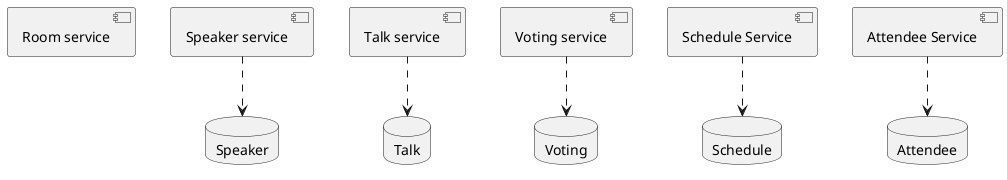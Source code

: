 @startuml

node [Room service] as sroom
node [Speaker service] as sspeaker
node [Talk service] as stalk
node [Voting service] as svoting
node [Schedule Service] as sschedule
node [Attendee Service] as sattendee

database Speaker as dbspeaker
database Talk as dbtalk
database Voting as dbvoting
database Schedule as dbschedule
database Attendee as dbattendee

sspeaker ..> dbspeaker
stalk ..> dbtalk
sschedule ..> dbschedule
svoting ..> dbvoting
sattendee ..> dbattendee


@enduml
